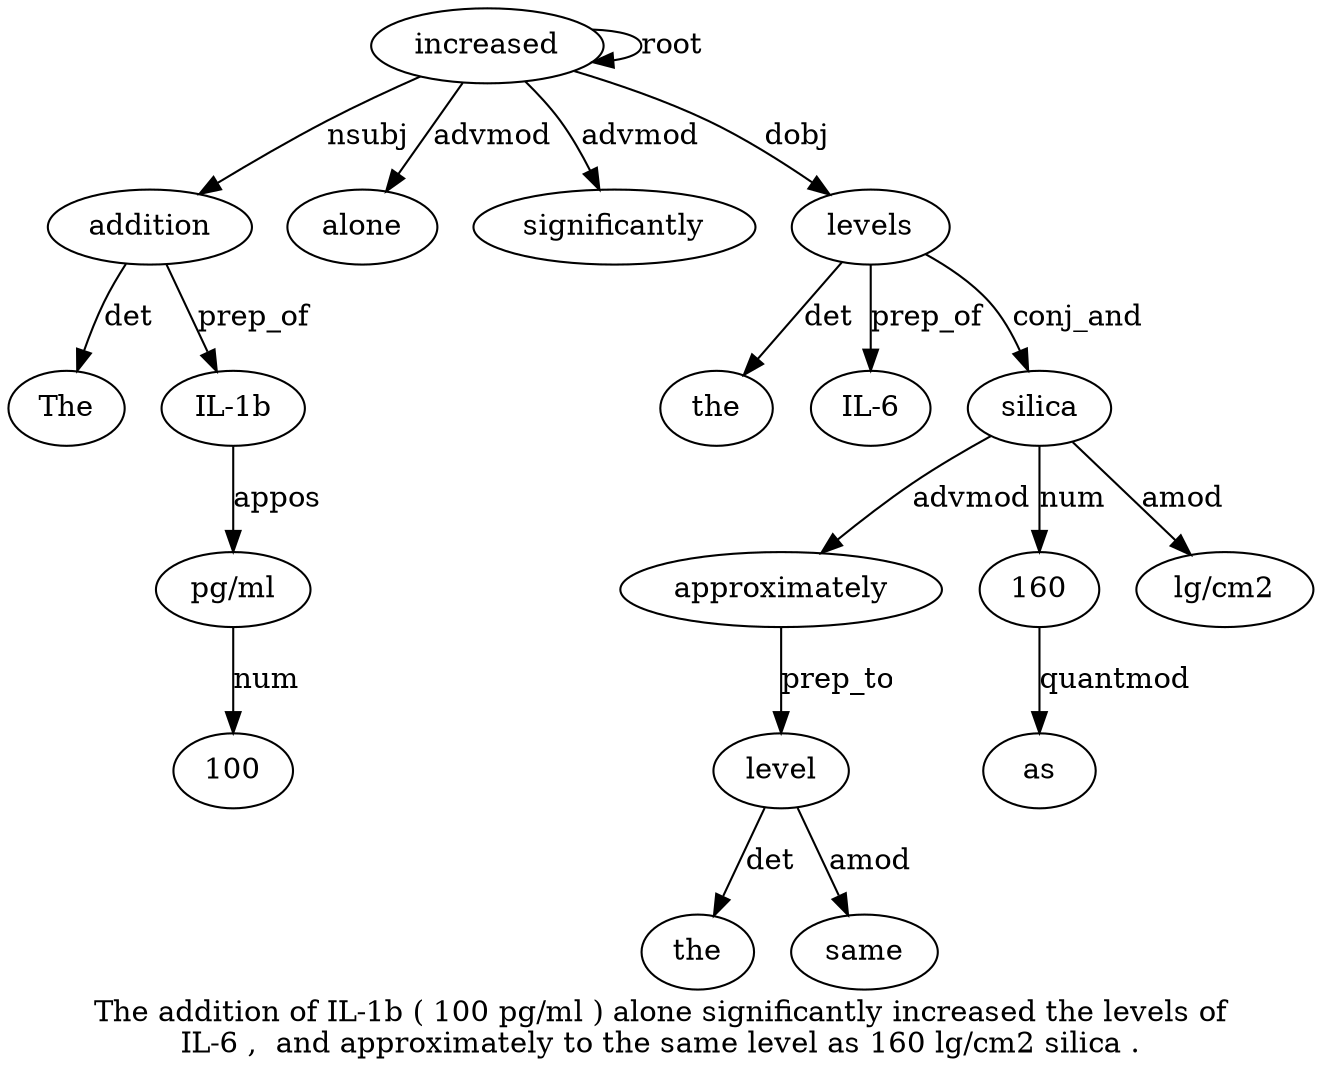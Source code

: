 digraph "The addition of IL-1b ( 100 pg/ml ) alone significantly increased the levels of IL-6 ,  and approximately to the same level as 160 lg/cm2 silica ." {
label="The addition of IL-1b ( 100 pg/ml ) alone significantly increased the levels of
IL-6 ,  and approximately to the same level as 160 lg/cm2 silica .";
addition2 [style=filled, fillcolor=white, label=addition];
The1 [style=filled, fillcolor=white, label=The];
addition2 -> The1  [label=det];
increased11 [style=filled, fillcolor=white, label=increased];
increased11 -> addition2  [label=nsubj];
"IL-1b4" [style=filled, fillcolor=white, label="IL-1b"];
addition2 -> "IL-1b4"  [label=prep_of];
"pg/ml7" [style=filled, fillcolor=white, label="pg/ml"];
1006 [style=filled, fillcolor=white, label=100];
"pg/ml7" -> 1006  [label=num];
"IL-1b4" -> "pg/ml7"  [label=appos];
alone9 [style=filled, fillcolor=white, label=alone];
increased11 -> alone9  [label=advmod];
significantly10 [style=filled, fillcolor=white, label=significantly];
increased11 -> significantly10  [label=advmod];
increased11 -> increased11  [label=root];
levels13 [style=filled, fillcolor=white, label=levels];
the12 [style=filled, fillcolor=white, label=the];
levels13 -> the12  [label=det];
increased11 -> levels13  [label=dobj];
"IL-615" [style=filled, fillcolor=white, label="IL-6"];
levels13 -> "IL-615"  [label=prep_of];
silica26 [style=filled, fillcolor=white, label=silica];
approximately18 [style=filled, fillcolor=white, label=approximately];
silica26 -> approximately18  [label=advmod];
level22 [style=filled, fillcolor=white, label=level];
the20 [style=filled, fillcolor=white, label=the];
level22 -> the20  [label=det];
same21 [style=filled, fillcolor=white, label=same];
level22 -> same21  [label=amod];
approximately18 -> level22  [label=prep_to];
16024 [style=filled, fillcolor=white, label=160];
as23 [style=filled, fillcolor=white, label=as];
16024 -> as23  [label=quantmod];
silica26 -> 16024  [label=num];
"lg/cm225" [style=filled, fillcolor=white, label="lg/cm2"];
silica26 -> "lg/cm225"  [label=amod];
levels13 -> silica26  [label=conj_and];
}
